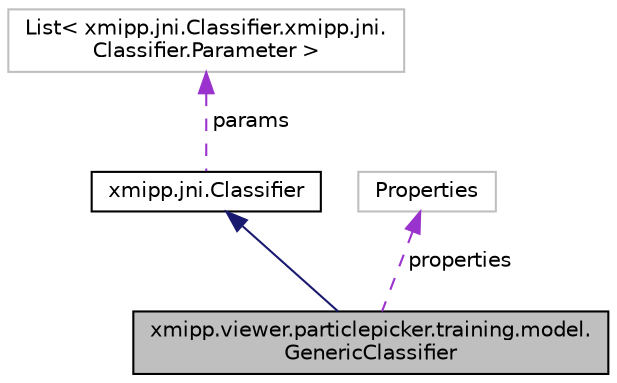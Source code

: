 digraph "xmipp.viewer.particlepicker.training.model.GenericClassifier"
{
  edge [fontname="Helvetica",fontsize="10",labelfontname="Helvetica",labelfontsize="10"];
  node [fontname="Helvetica",fontsize="10",shape=record];
  Node2 [label="xmipp.viewer.particlepicker.training.model.\lGenericClassifier",height=0.2,width=0.4,color="black", fillcolor="grey75", style="filled", fontcolor="black"];
  Node3 -> Node2 [dir="back",color="midnightblue",fontsize="10",style="solid",fontname="Helvetica"];
  Node3 [label="xmipp.jni.Classifier",height=0.2,width=0.4,color="black", fillcolor="white", style="filled",URL="$classxmipp_1_1jni_1_1Classifier.html"];
  Node4 -> Node3 [dir="back",color="darkorchid3",fontsize="10",style="dashed",label=" params" ,fontname="Helvetica"];
  Node4 [label="List\< xmipp.jni.Classifier.xmipp.jni.\lClassifier.Parameter \>",height=0.2,width=0.4,color="grey75", fillcolor="white", style="filled"];
  Node5 -> Node2 [dir="back",color="darkorchid3",fontsize="10",style="dashed",label=" properties" ,fontname="Helvetica"];
  Node5 [label="Properties",height=0.2,width=0.4,color="grey75", fillcolor="white", style="filled"];
}
